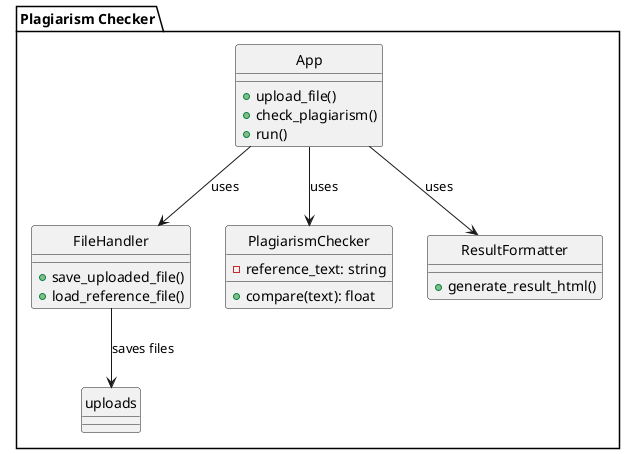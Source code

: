 @startuml
skinparam style strictuml

package "Plagiarism Checker" {

  class App {
    +upload_file()
    +check_plagiarism()
    +run()
  }

  class FileHandler {
    +save_uploaded_file()
    +load_reference_file()
  }

  class PlagiarismChecker {
    -reference_text: string
    +compare(text): float
  }

  class ResultFormatter {
    +generate_result_html()
  }

  App --> FileHandler : uses
  App --> PlagiarismChecker : uses
  App --> ResultFormatter : uses
  FileHandler --> uploads : saves files
}

@enduml
